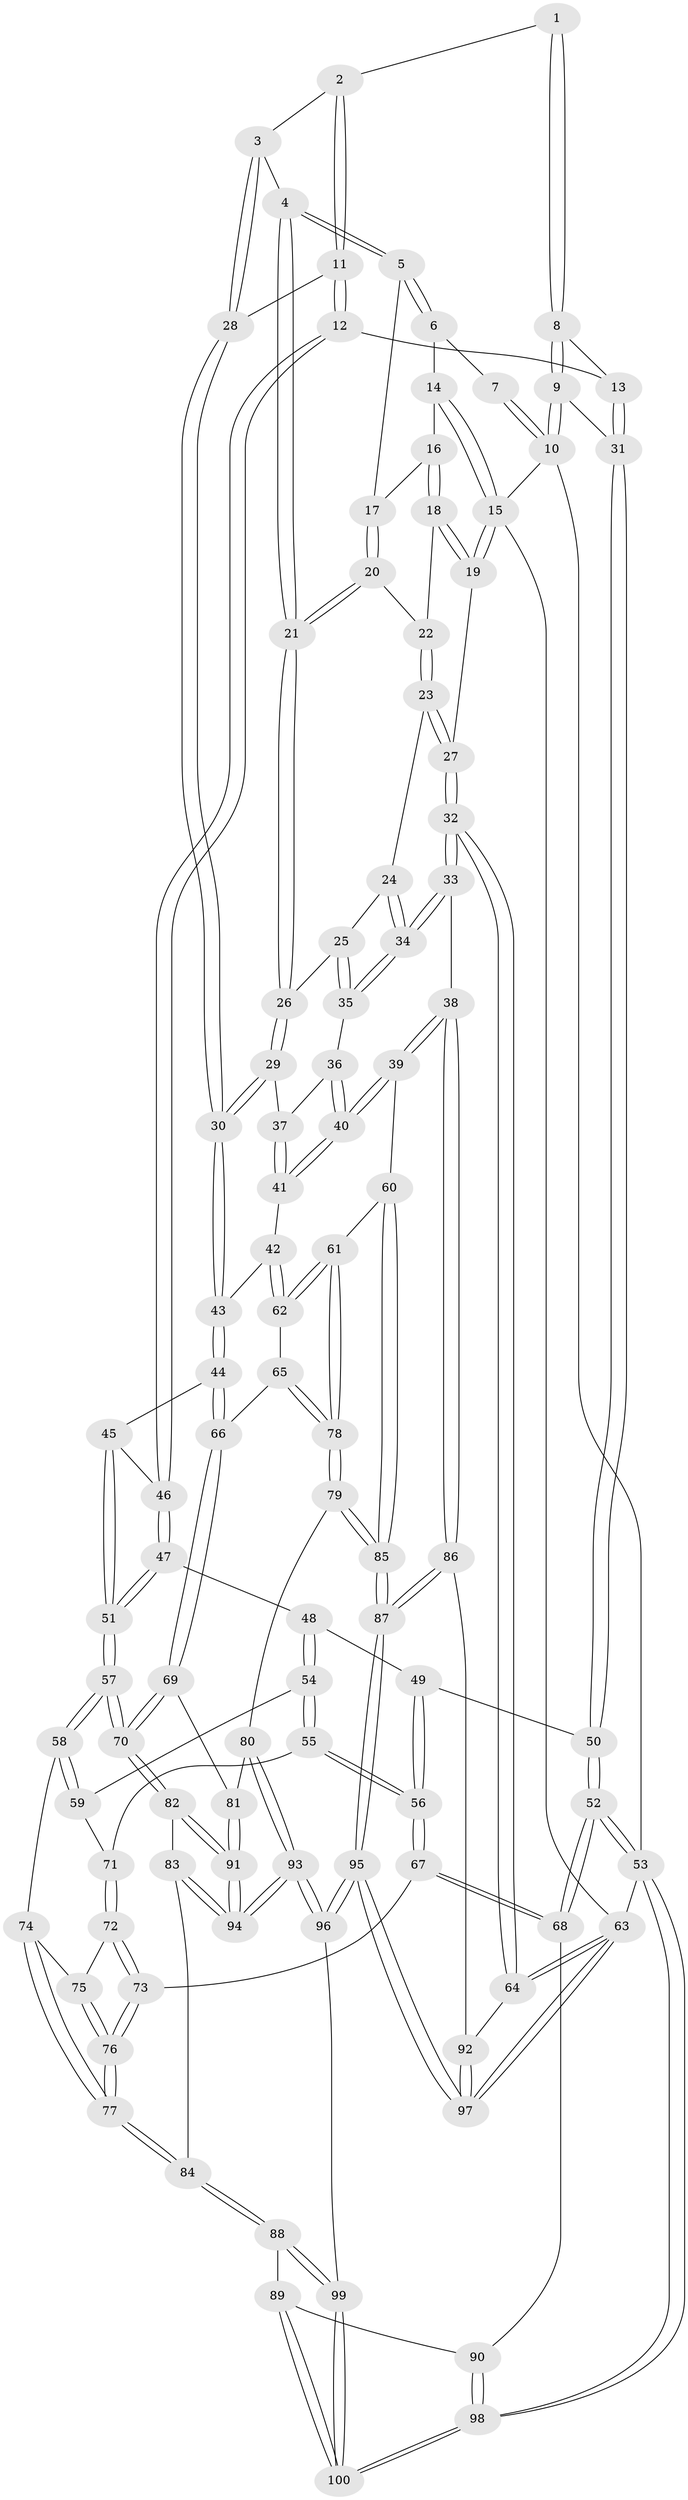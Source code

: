 // Generated by graph-tools (version 1.1) at 2025/01/03/09/25 05:01:14]
// undirected, 100 vertices, 247 edges
graph export_dot {
graph [start="1"]
  node [color=gray90,style=filled];
  1 [pos="+0.2868420082748182+0"];
  2 [pos="+0.2968413135009484+0"];
  3 [pos="+0.500034954826772+0.16343174570955651"];
  4 [pos="+0.5796214932904564+0.09758468344981724"];
  5 [pos="+0.6289176034619954+0"];
  6 [pos="+0.6650535069880368+0"];
  7 [pos="+0.26834375610875383+0"];
  8 [pos="+0.20956680607716713+0.11486816003587408"];
  9 [pos="+0+0"];
  10 [pos="+0+0"];
  11 [pos="+0.3641285496975095+0.2818608569075517"];
  12 [pos="+0.3411197382541387+0.29770592071140245"];
  13 [pos="+0.2500634224041035+0.2134201614557853"];
  14 [pos="+0.7744375128180233+0"];
  15 [pos="+1+0"];
  16 [pos="+0.8663105921889448+0.10567169223318612"];
  17 [pos="+0.8079132870985768+0.15994102383977726"];
  18 [pos="+0.9509136217650739+0.1423241148054487"];
  19 [pos="+1+0"];
  20 [pos="+0.8196641535425264+0.21637778085046577"];
  21 [pos="+0.7287571850729054+0.27246129537634634"];
  22 [pos="+0.872445455132583+0.2336749262211294"];
  23 [pos="+0.8990778725189686+0.2812940660400174"];
  24 [pos="+0.8793290860797087+0.3352850328684182"];
  25 [pos="+0.8272262493363579+0.3588787284657264"];
  26 [pos="+0.7283556862079005+0.2761713070215318"];
  27 [pos="+1+0.29773956390357825"];
  28 [pos="+0.43952364485758333+0.24502382120922664"];
  29 [pos="+0.6834819350006324+0.3444209351477378"];
  30 [pos="+0.6350598708709201+0.391213281740385"];
  31 [pos="+0+0.189127857621305"];
  32 [pos="+1+0.5840897628152475"];
  33 [pos="+1+0.577353024241979"];
  34 [pos="+1+0.4947593082376834"];
  35 [pos="+0.8113798757979047+0.40180575257852413"];
  36 [pos="+0.807981560760862+0.4052330310848915"];
  37 [pos="+0.8069045730103079+0.40601228065666933"];
  38 [pos="+0.977873040548934+0.5918118841768569"];
  39 [pos="+0.9474957402696816+0.5937677004586731"];
  40 [pos="+0.9329944635224039+0.5838820063356129"];
  41 [pos="+0.7557076320024027+0.4778065425382906"];
  42 [pos="+0.7320068527685802+0.4816580940200144"];
  43 [pos="+0.6431581323307657+0.47106527358712014"];
  44 [pos="+0.6247845280675534+0.4967665091462498"];
  45 [pos="+0.49471152999212137+0.4546058495969665"];
  46 [pos="+0.3313822356005585+0.3228062586541147"];
  47 [pos="+0.3210579352930039+0.3385777928726604"];
  48 [pos="+0.27377895574123723+0.37650590380089843"];
  49 [pos="+0.061963464435403424+0.3918959152731482"];
  50 [pos="+0+0.33487318336187005"];
  51 [pos="+0.4522321612898997+0.6086481352009925"];
  52 [pos="+0+0.7388960201658804"];
  53 [pos="+0+1"];
  54 [pos="+0.2637291236463403+0.42992059173014524"];
  55 [pos="+0.20508885875408495+0.5579144957778062"];
  56 [pos="+0.11282905329042345+0.5820207921044561"];
  57 [pos="+0.4673125265258459+0.6547739570006871"];
  58 [pos="+0.37826580382720326+0.6411026927273448"];
  59 [pos="+0.328745794754059+0.5897988230901857"];
  60 [pos="+0.8676776408239275+0.6318095085030153"];
  61 [pos="+0.8388103325765327+0.6344606192534803"];
  62 [pos="+0.7677672658118424+0.6242833657345611"];
  63 [pos="+1+1"];
  64 [pos="+1+0.6609865001082167"];
  65 [pos="+0.6795934695514456+0.6427063593098883"];
  66 [pos="+0.5977433363067518+0.5889034154920442"];
  67 [pos="+0.03618953831810604+0.6741462609002672"];
  68 [pos="+0+0.7314095585512762"];
  69 [pos="+0.4812594240610561+0.6585181518456744"];
  70 [pos="+0.4728577896291561+0.6591669736878073"];
  71 [pos="+0.22446779599260616+0.5955821115928782"];
  72 [pos="+0.2303477772521837+0.6248542212151432"];
  73 [pos="+0.15446022023512385+0.6866277847505757"];
  74 [pos="+0.3270117269910656+0.6580675313510406"];
  75 [pos="+0.24546200872364715+0.6410343659585015"];
  76 [pos="+0.23357535811755223+0.7491351807189088"];
  77 [pos="+0.24837204750399916+0.777474869708898"];
  78 [pos="+0.7079698848522157+0.780124623916465"];
  79 [pos="+0.7071810524097495+0.8029749196487725"];
  80 [pos="+0.646709490739+0.8228657059228812"];
  81 [pos="+0.5503260999403294+0.736131843809493"];
  82 [pos="+0.42022100350424796+0.7738548692612242"];
  83 [pos="+0.2580954694617775+0.8472877611556464"];
  84 [pos="+0.2579421467287798+0.8473215405193564"];
  85 [pos="+0.7909582932412579+0.8441450838818821"];
  86 [pos="+0.825942243277489+0.8479642095601206"];
  87 [pos="+0.7952621777750403+0.8486574369535025"];
  88 [pos="+0.252830162441723+0.8529323520546473"];
  89 [pos="+0.23540547446787793+0.859637151914972"];
  90 [pos="+0.20436275036278928+0.8624328856627917"];
  91 [pos="+0.5049753051474414+0.9315399858723643"];
  92 [pos="+0.8692387748396502+0.8521306852635019"];
  93 [pos="+0.5363108289084907+0.9929707700371272"];
  94 [pos="+0.5248936511139431+0.9763743756799573"];
  95 [pos="+0.7397437098088875+1"];
  96 [pos="+0.5469294525099075+1"];
  97 [pos="+1+1"];
  98 [pos="+0+1"];
  99 [pos="+0.4548561197714063+1"];
  100 [pos="+0.17733528067360818+1"];
  1 -- 2;
  1 -- 8;
  1 -- 8;
  2 -- 3;
  2 -- 11;
  2 -- 11;
  3 -- 4;
  3 -- 28;
  3 -- 28;
  4 -- 5;
  4 -- 5;
  4 -- 21;
  4 -- 21;
  5 -- 6;
  5 -- 6;
  5 -- 17;
  6 -- 7;
  6 -- 14;
  7 -- 10;
  7 -- 10;
  8 -- 9;
  8 -- 9;
  8 -- 13;
  9 -- 10;
  9 -- 10;
  9 -- 31;
  10 -- 15;
  10 -- 53;
  11 -- 12;
  11 -- 12;
  11 -- 28;
  12 -- 13;
  12 -- 46;
  12 -- 46;
  13 -- 31;
  13 -- 31;
  14 -- 15;
  14 -- 15;
  14 -- 16;
  15 -- 19;
  15 -- 19;
  15 -- 63;
  16 -- 17;
  16 -- 18;
  16 -- 18;
  17 -- 20;
  17 -- 20;
  18 -- 19;
  18 -- 19;
  18 -- 22;
  19 -- 27;
  20 -- 21;
  20 -- 21;
  20 -- 22;
  21 -- 26;
  21 -- 26;
  22 -- 23;
  22 -- 23;
  23 -- 24;
  23 -- 27;
  23 -- 27;
  24 -- 25;
  24 -- 34;
  24 -- 34;
  25 -- 26;
  25 -- 35;
  25 -- 35;
  26 -- 29;
  26 -- 29;
  27 -- 32;
  27 -- 32;
  28 -- 30;
  28 -- 30;
  29 -- 30;
  29 -- 30;
  29 -- 37;
  30 -- 43;
  30 -- 43;
  31 -- 50;
  31 -- 50;
  32 -- 33;
  32 -- 33;
  32 -- 64;
  32 -- 64;
  33 -- 34;
  33 -- 34;
  33 -- 38;
  34 -- 35;
  34 -- 35;
  35 -- 36;
  36 -- 37;
  36 -- 40;
  36 -- 40;
  37 -- 41;
  37 -- 41;
  38 -- 39;
  38 -- 39;
  38 -- 86;
  38 -- 86;
  39 -- 40;
  39 -- 40;
  39 -- 60;
  40 -- 41;
  40 -- 41;
  41 -- 42;
  42 -- 43;
  42 -- 62;
  42 -- 62;
  43 -- 44;
  43 -- 44;
  44 -- 45;
  44 -- 66;
  44 -- 66;
  45 -- 46;
  45 -- 51;
  45 -- 51;
  46 -- 47;
  46 -- 47;
  47 -- 48;
  47 -- 51;
  47 -- 51;
  48 -- 49;
  48 -- 54;
  48 -- 54;
  49 -- 50;
  49 -- 56;
  49 -- 56;
  50 -- 52;
  50 -- 52;
  51 -- 57;
  51 -- 57;
  52 -- 53;
  52 -- 53;
  52 -- 68;
  52 -- 68;
  53 -- 98;
  53 -- 98;
  53 -- 63;
  54 -- 55;
  54 -- 55;
  54 -- 59;
  55 -- 56;
  55 -- 56;
  55 -- 71;
  56 -- 67;
  56 -- 67;
  57 -- 58;
  57 -- 58;
  57 -- 70;
  57 -- 70;
  58 -- 59;
  58 -- 59;
  58 -- 74;
  59 -- 71;
  60 -- 61;
  60 -- 85;
  60 -- 85;
  61 -- 62;
  61 -- 62;
  61 -- 78;
  61 -- 78;
  62 -- 65;
  63 -- 64;
  63 -- 64;
  63 -- 97;
  63 -- 97;
  64 -- 92;
  65 -- 66;
  65 -- 78;
  65 -- 78;
  66 -- 69;
  66 -- 69;
  67 -- 68;
  67 -- 68;
  67 -- 73;
  68 -- 90;
  69 -- 70;
  69 -- 70;
  69 -- 81;
  70 -- 82;
  70 -- 82;
  71 -- 72;
  71 -- 72;
  72 -- 73;
  72 -- 73;
  72 -- 75;
  73 -- 76;
  73 -- 76;
  74 -- 75;
  74 -- 77;
  74 -- 77;
  75 -- 76;
  75 -- 76;
  76 -- 77;
  76 -- 77;
  77 -- 84;
  77 -- 84;
  78 -- 79;
  78 -- 79;
  79 -- 80;
  79 -- 85;
  79 -- 85;
  80 -- 81;
  80 -- 93;
  80 -- 93;
  81 -- 91;
  81 -- 91;
  82 -- 83;
  82 -- 91;
  82 -- 91;
  83 -- 84;
  83 -- 94;
  83 -- 94;
  84 -- 88;
  84 -- 88;
  85 -- 87;
  85 -- 87;
  86 -- 87;
  86 -- 87;
  86 -- 92;
  87 -- 95;
  87 -- 95;
  88 -- 89;
  88 -- 99;
  88 -- 99;
  89 -- 90;
  89 -- 100;
  89 -- 100;
  90 -- 98;
  90 -- 98;
  91 -- 94;
  91 -- 94;
  92 -- 97;
  92 -- 97;
  93 -- 94;
  93 -- 94;
  93 -- 96;
  93 -- 96;
  95 -- 96;
  95 -- 96;
  95 -- 97;
  95 -- 97;
  96 -- 99;
  98 -- 100;
  98 -- 100;
  99 -- 100;
  99 -- 100;
}
